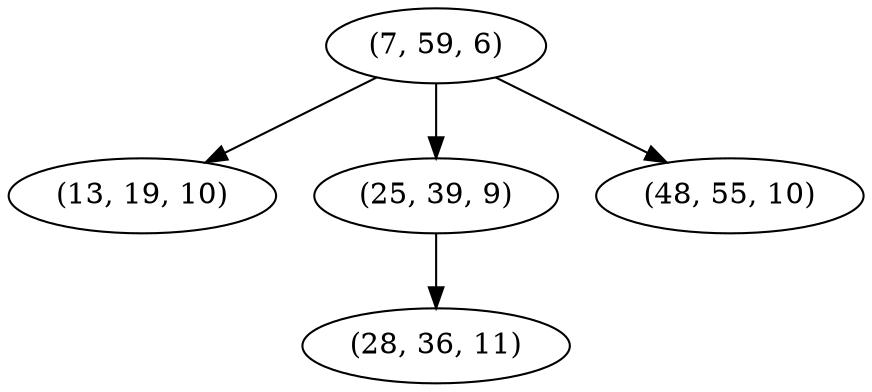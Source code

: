 digraph tree {
    "(7, 59, 6)";
    "(13, 19, 10)";
    "(25, 39, 9)";
    "(28, 36, 11)";
    "(48, 55, 10)";
    "(7, 59, 6)" -> "(13, 19, 10)";
    "(7, 59, 6)" -> "(25, 39, 9)";
    "(7, 59, 6)" -> "(48, 55, 10)";
    "(25, 39, 9)" -> "(28, 36, 11)";
}
